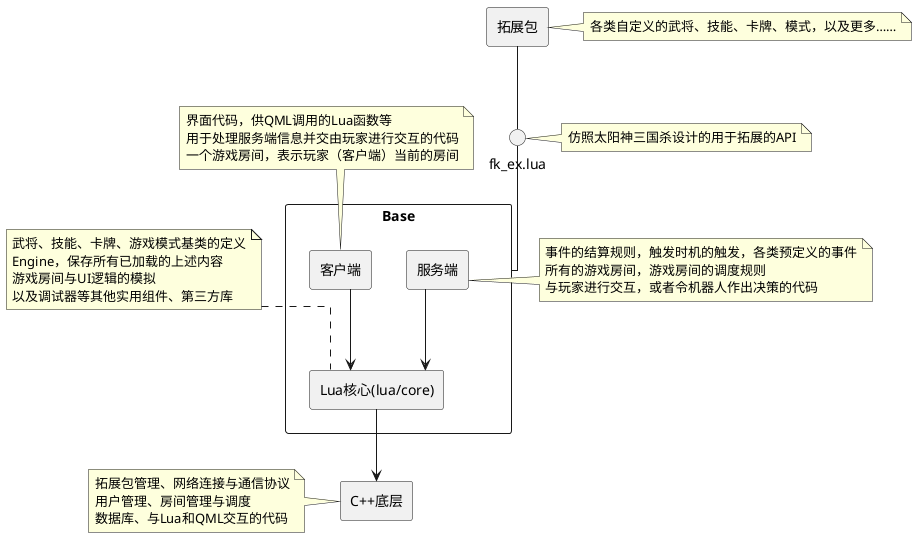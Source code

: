 @startuml
skinparam lineType ortho
skinparam componentStyle rectangle
'left to right direction

component "Base" as base {
  [Lua核心(lua/core)] as Core
  [客户端] as Client
  [服务端] as Server
}
[C++底层] as cpp
() "fk_ex.lua" as API
[拓展包] as Extension

Core --> cpp
Client --> Core
Server --> Core
Client -[hidden]r- Server
base -u- API
Extension -- API

note left of cpp
  拓展包管理、网络连接与通信协议
  用户管理、房间管理与调度
  数据库、与Lua和QML交互的代码
end note

note as N1
  武将、技能、卡牌、游戏模式基类的定义
  Engine，保存所有已加载的上述内容
  游戏房间与UI逻辑的模拟
  以及调试器等其他实用组件、第三方库
end note

N1 .. Core

note as N2 
  界面代码，供QML调用的Lua函数等
  用于处理服务端信息并交由玩家进行交互的代码
  一个游戏房间，表示玩家（客户端）当前的房间
end note

N2 .. Client

note right of Server
  事件的结算规则，触发时机的触发，各类预定义的事件
  所有的游戏房间，游戏房间的调度规则
  与玩家进行交互，或者令机器人作出决策的代码
end note

note right of API
  仿照太阳神三国杀设计的用于拓展的API
end note

note right of Extension
  各类自定义的武将、技能、卡牌、模式，以及更多……
end note
@enduml


